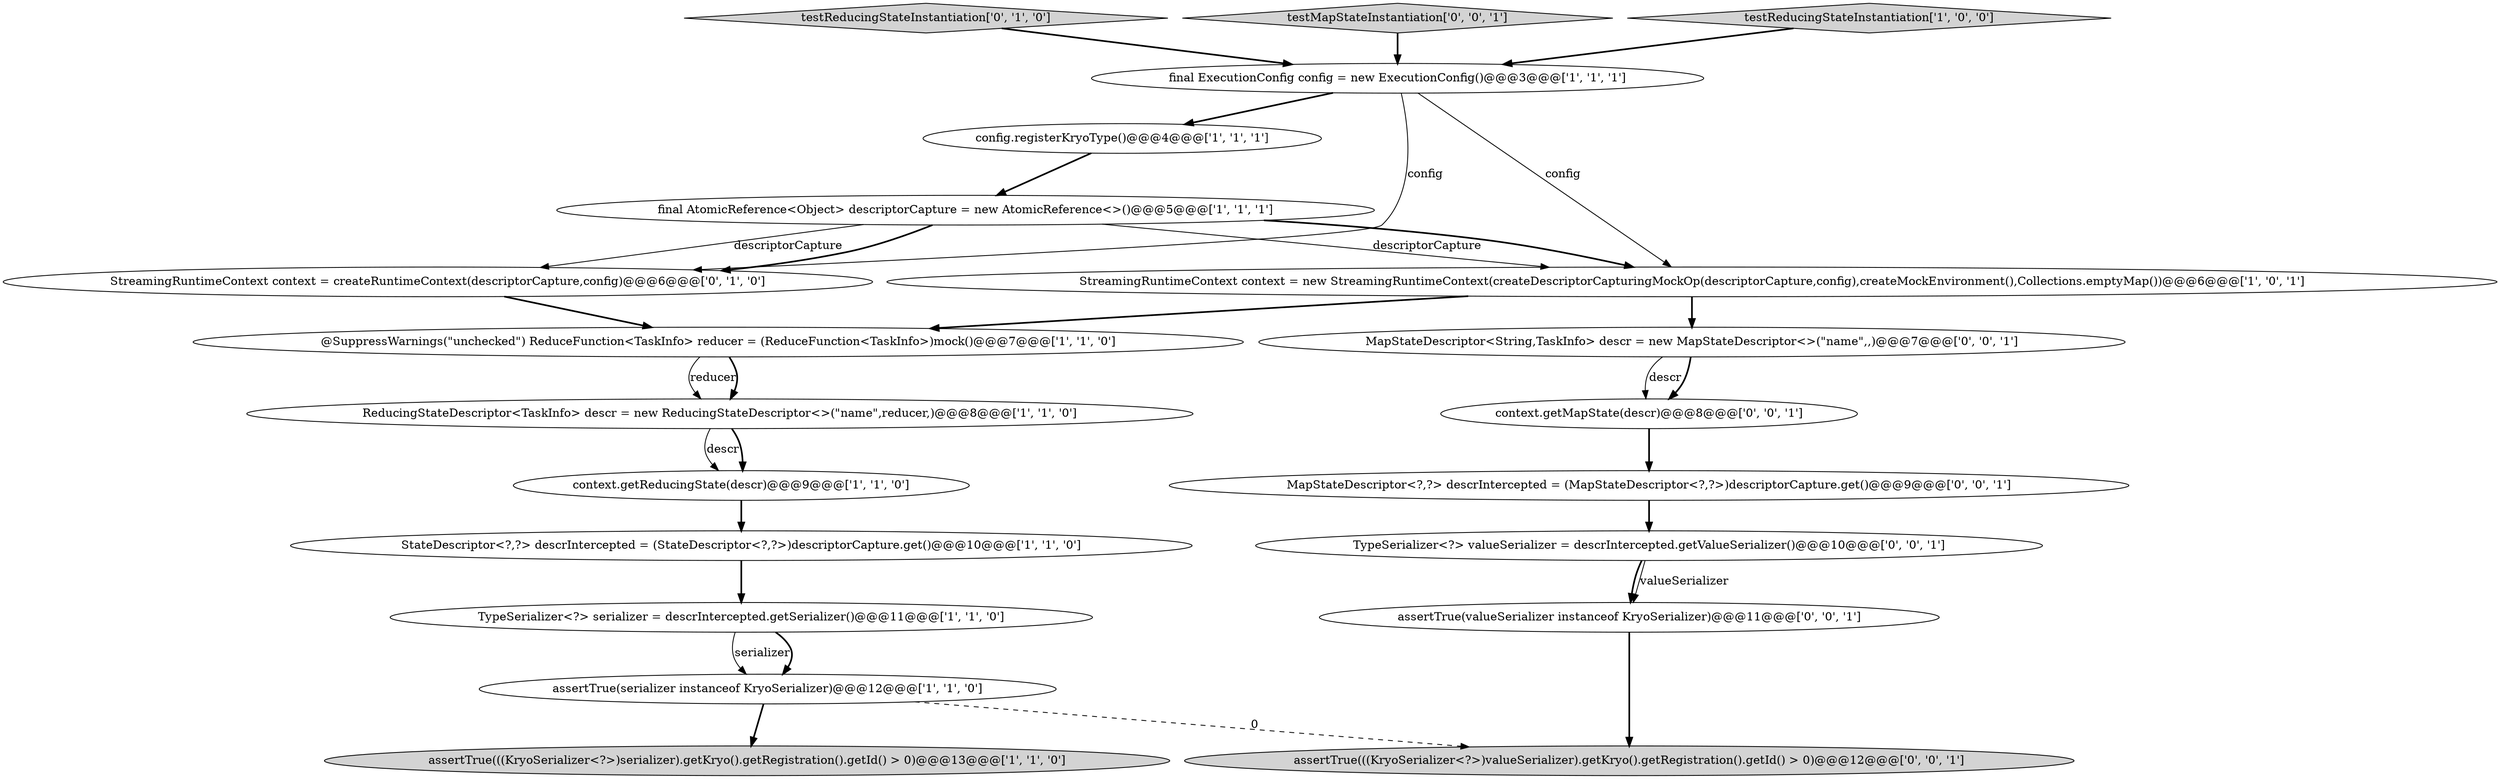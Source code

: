 digraph {
17 [style = filled, label = "context.getMapState(descr)@@@8@@@['0', '0', '1']", fillcolor = white, shape = ellipse image = "AAA0AAABBB3BBB"];
10 [style = filled, label = "StateDescriptor<?,?> descrIntercepted = (StateDescriptor<?,?>)descriptorCapture.get()@@@10@@@['1', '1', '0']", fillcolor = white, shape = ellipse image = "AAA0AAABBB1BBB"];
11 [style = filled, label = "assertTrue(serializer instanceof KryoSerializer)@@@12@@@['1', '1', '0']", fillcolor = white, shape = ellipse image = "AAA0AAABBB1BBB"];
20 [style = filled, label = "assertTrue(((KryoSerializer<?>)valueSerializer).getKryo().getRegistration().getId() > 0)@@@12@@@['0', '0', '1']", fillcolor = lightgray, shape = ellipse image = "AAA0AAABBB3BBB"];
14 [style = filled, label = "MapStateDescriptor<String,TaskInfo> descr = new MapStateDescriptor<>(\"name\",,)@@@7@@@['0', '0', '1']", fillcolor = white, shape = ellipse image = "AAA0AAABBB3BBB"];
13 [style = filled, label = "testReducingStateInstantiation['0', '1', '0']", fillcolor = lightgray, shape = diamond image = "AAA0AAABBB2BBB"];
7 [style = filled, label = "config.registerKryoType()@@@4@@@['1', '1', '1']", fillcolor = white, shape = ellipse image = "AAA0AAABBB1BBB"];
6 [style = filled, label = "ReducingStateDescriptor<TaskInfo> descr = new ReducingStateDescriptor<>(\"name\",reducer,)@@@8@@@['1', '1', '0']", fillcolor = white, shape = ellipse image = "AAA0AAABBB1BBB"];
12 [style = filled, label = "StreamingRuntimeContext context = createRuntimeContext(descriptorCapture,config)@@@6@@@['0', '1', '0']", fillcolor = white, shape = ellipse image = "AAA0AAABBB2BBB"];
1 [style = filled, label = "@SuppressWarnings(\"unchecked\") ReduceFunction<TaskInfo> reducer = (ReduceFunction<TaskInfo>)mock()@@@7@@@['1', '1', '0']", fillcolor = white, shape = ellipse image = "AAA0AAABBB1BBB"];
18 [style = filled, label = "MapStateDescriptor<?,?> descrIntercepted = (MapStateDescriptor<?,?>)descriptorCapture.get()@@@9@@@['0', '0', '1']", fillcolor = white, shape = ellipse image = "AAA0AAABBB3BBB"];
19 [style = filled, label = "assertTrue(valueSerializer instanceof KryoSerializer)@@@11@@@['0', '0', '1']", fillcolor = white, shape = ellipse image = "AAA0AAABBB3BBB"];
8 [style = filled, label = "final AtomicReference<Object> descriptorCapture = new AtomicReference<>()@@@5@@@['1', '1', '1']", fillcolor = white, shape = ellipse image = "AAA0AAABBB1BBB"];
5 [style = filled, label = "assertTrue(((KryoSerializer<?>)serializer).getKryo().getRegistration().getId() > 0)@@@13@@@['1', '1', '0']", fillcolor = lightgray, shape = ellipse image = "AAA0AAABBB1BBB"];
2 [style = filled, label = "final ExecutionConfig config = new ExecutionConfig()@@@3@@@['1', '1', '1']", fillcolor = white, shape = ellipse image = "AAA0AAABBB1BBB"];
4 [style = filled, label = "context.getReducingState(descr)@@@9@@@['1', '1', '0']", fillcolor = white, shape = ellipse image = "AAA0AAABBB1BBB"];
16 [style = filled, label = "testMapStateInstantiation['0', '0', '1']", fillcolor = lightgray, shape = diamond image = "AAA0AAABBB3BBB"];
9 [style = filled, label = "testReducingStateInstantiation['1', '0', '0']", fillcolor = lightgray, shape = diamond image = "AAA0AAABBB1BBB"];
0 [style = filled, label = "StreamingRuntimeContext context = new StreamingRuntimeContext(createDescriptorCapturingMockOp(descriptorCapture,config),createMockEnvironment(),Collections.emptyMap())@@@6@@@['1', '0', '1']", fillcolor = white, shape = ellipse image = "AAA0AAABBB1BBB"];
15 [style = filled, label = "TypeSerializer<?> valueSerializer = descrIntercepted.getValueSerializer()@@@10@@@['0', '0', '1']", fillcolor = white, shape = ellipse image = "AAA0AAABBB3BBB"];
3 [style = filled, label = "TypeSerializer<?> serializer = descrIntercepted.getSerializer()@@@11@@@['1', '1', '0']", fillcolor = white, shape = ellipse image = "AAA0AAABBB1BBB"];
4->10 [style = bold, label=""];
14->17 [style = solid, label="descr"];
11->20 [style = dashed, label="0"];
3->11 [style = solid, label="serializer"];
9->2 [style = bold, label=""];
19->20 [style = bold, label=""];
8->0 [style = solid, label="descriptorCapture"];
18->15 [style = bold, label=""];
3->11 [style = bold, label=""];
10->3 [style = bold, label=""];
14->17 [style = bold, label=""];
6->4 [style = solid, label="descr"];
2->12 [style = solid, label="config"];
16->2 [style = bold, label=""];
15->19 [style = bold, label=""];
7->8 [style = bold, label=""];
12->1 [style = bold, label=""];
8->0 [style = bold, label=""];
6->4 [style = bold, label=""];
11->5 [style = bold, label=""];
1->6 [style = solid, label="reducer"];
0->14 [style = bold, label=""];
1->6 [style = bold, label=""];
15->19 [style = solid, label="valueSerializer"];
8->12 [style = solid, label="descriptorCapture"];
0->1 [style = bold, label=""];
2->7 [style = bold, label=""];
2->0 [style = solid, label="config"];
8->12 [style = bold, label=""];
17->18 [style = bold, label=""];
13->2 [style = bold, label=""];
}
